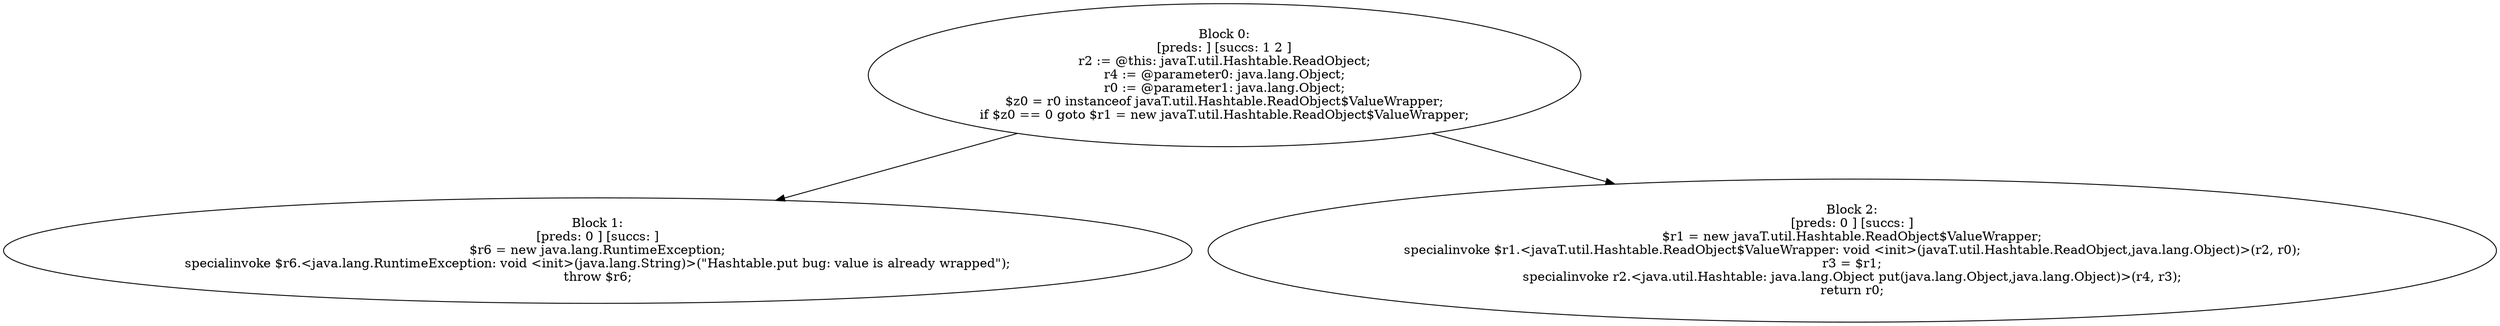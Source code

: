 digraph "unitGraph" {
    "Block 0:
[preds: ] [succs: 1 2 ]
r2 := @this: javaT.util.Hashtable.ReadObject;
r4 := @parameter0: java.lang.Object;
r0 := @parameter1: java.lang.Object;
$z0 = r0 instanceof javaT.util.Hashtable.ReadObject$ValueWrapper;
if $z0 == 0 goto $r1 = new javaT.util.Hashtable.ReadObject$ValueWrapper;
"
    "Block 1:
[preds: 0 ] [succs: ]
$r6 = new java.lang.RuntimeException;
specialinvoke $r6.<java.lang.RuntimeException: void <init>(java.lang.String)>(\"Hashtable.put bug: value is already wrapped\");
throw $r6;
"
    "Block 2:
[preds: 0 ] [succs: ]
$r1 = new javaT.util.Hashtable.ReadObject$ValueWrapper;
specialinvoke $r1.<javaT.util.Hashtable.ReadObject$ValueWrapper: void <init>(javaT.util.Hashtable.ReadObject,java.lang.Object)>(r2, r0);
r3 = $r1;
specialinvoke r2.<java.util.Hashtable: java.lang.Object put(java.lang.Object,java.lang.Object)>(r4, r3);
return r0;
"
    "Block 0:
[preds: ] [succs: 1 2 ]
r2 := @this: javaT.util.Hashtable.ReadObject;
r4 := @parameter0: java.lang.Object;
r0 := @parameter1: java.lang.Object;
$z0 = r0 instanceof javaT.util.Hashtable.ReadObject$ValueWrapper;
if $z0 == 0 goto $r1 = new javaT.util.Hashtable.ReadObject$ValueWrapper;
"->"Block 1:
[preds: 0 ] [succs: ]
$r6 = new java.lang.RuntimeException;
specialinvoke $r6.<java.lang.RuntimeException: void <init>(java.lang.String)>(\"Hashtable.put bug: value is already wrapped\");
throw $r6;
";
    "Block 0:
[preds: ] [succs: 1 2 ]
r2 := @this: javaT.util.Hashtable.ReadObject;
r4 := @parameter0: java.lang.Object;
r0 := @parameter1: java.lang.Object;
$z0 = r0 instanceof javaT.util.Hashtable.ReadObject$ValueWrapper;
if $z0 == 0 goto $r1 = new javaT.util.Hashtable.ReadObject$ValueWrapper;
"->"Block 2:
[preds: 0 ] [succs: ]
$r1 = new javaT.util.Hashtable.ReadObject$ValueWrapper;
specialinvoke $r1.<javaT.util.Hashtable.ReadObject$ValueWrapper: void <init>(javaT.util.Hashtable.ReadObject,java.lang.Object)>(r2, r0);
r3 = $r1;
specialinvoke r2.<java.util.Hashtable: java.lang.Object put(java.lang.Object,java.lang.Object)>(r4, r3);
return r0;
";
}
